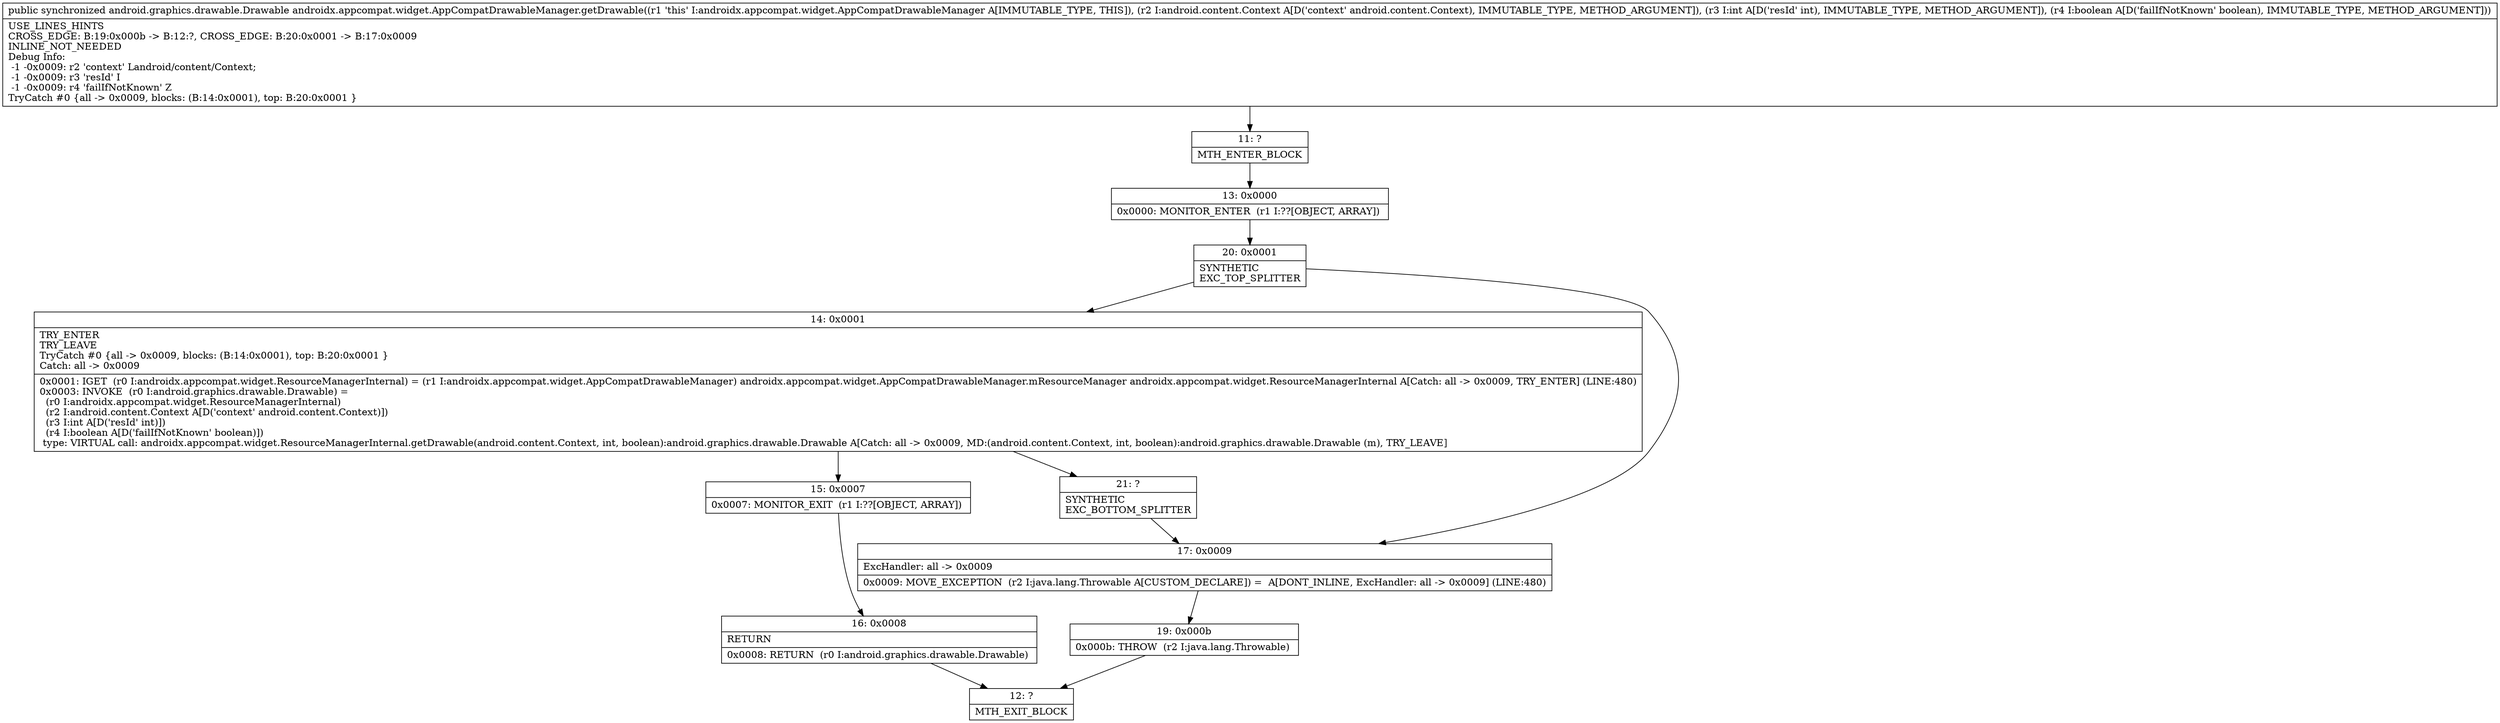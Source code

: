 digraph "CFG forandroidx.appcompat.widget.AppCompatDrawableManager.getDrawable(Landroid\/content\/Context;IZ)Landroid\/graphics\/drawable\/Drawable;" {
Node_11 [shape=record,label="{11\:\ ?|MTH_ENTER_BLOCK\l}"];
Node_13 [shape=record,label="{13\:\ 0x0000|0x0000: MONITOR_ENTER  (r1 I:??[OBJECT, ARRAY]) \l}"];
Node_20 [shape=record,label="{20\:\ 0x0001|SYNTHETIC\lEXC_TOP_SPLITTER\l}"];
Node_14 [shape=record,label="{14\:\ 0x0001|TRY_ENTER\lTRY_LEAVE\lTryCatch #0 \{all \-\> 0x0009, blocks: (B:14:0x0001), top: B:20:0x0001 \}\lCatch: all \-\> 0x0009\l|0x0001: IGET  (r0 I:androidx.appcompat.widget.ResourceManagerInternal) = (r1 I:androidx.appcompat.widget.AppCompatDrawableManager) androidx.appcompat.widget.AppCompatDrawableManager.mResourceManager androidx.appcompat.widget.ResourceManagerInternal A[Catch: all \-\> 0x0009, TRY_ENTER] (LINE:480)\l0x0003: INVOKE  (r0 I:android.graphics.drawable.Drawable) = \l  (r0 I:androidx.appcompat.widget.ResourceManagerInternal)\l  (r2 I:android.content.Context A[D('context' android.content.Context)])\l  (r3 I:int A[D('resId' int)])\l  (r4 I:boolean A[D('failIfNotKnown' boolean)])\l type: VIRTUAL call: androidx.appcompat.widget.ResourceManagerInternal.getDrawable(android.content.Context, int, boolean):android.graphics.drawable.Drawable A[Catch: all \-\> 0x0009, MD:(android.content.Context, int, boolean):android.graphics.drawable.Drawable (m), TRY_LEAVE]\l}"];
Node_15 [shape=record,label="{15\:\ 0x0007|0x0007: MONITOR_EXIT  (r1 I:??[OBJECT, ARRAY]) \l}"];
Node_16 [shape=record,label="{16\:\ 0x0008|RETURN\l|0x0008: RETURN  (r0 I:android.graphics.drawable.Drawable) \l}"];
Node_12 [shape=record,label="{12\:\ ?|MTH_EXIT_BLOCK\l}"];
Node_21 [shape=record,label="{21\:\ ?|SYNTHETIC\lEXC_BOTTOM_SPLITTER\l}"];
Node_17 [shape=record,label="{17\:\ 0x0009|ExcHandler: all \-\> 0x0009\l|0x0009: MOVE_EXCEPTION  (r2 I:java.lang.Throwable A[CUSTOM_DECLARE]) =  A[DONT_INLINE, ExcHandler: all \-\> 0x0009] (LINE:480)\l}"];
Node_19 [shape=record,label="{19\:\ 0x000b|0x000b: THROW  (r2 I:java.lang.Throwable) \l}"];
MethodNode[shape=record,label="{public synchronized android.graphics.drawable.Drawable androidx.appcompat.widget.AppCompatDrawableManager.getDrawable((r1 'this' I:androidx.appcompat.widget.AppCompatDrawableManager A[IMMUTABLE_TYPE, THIS]), (r2 I:android.content.Context A[D('context' android.content.Context), IMMUTABLE_TYPE, METHOD_ARGUMENT]), (r3 I:int A[D('resId' int), IMMUTABLE_TYPE, METHOD_ARGUMENT]), (r4 I:boolean A[D('failIfNotKnown' boolean), IMMUTABLE_TYPE, METHOD_ARGUMENT]))  | USE_LINES_HINTS\lCROSS_EDGE: B:19:0x000b \-\> B:12:?, CROSS_EDGE: B:20:0x0001 \-\> B:17:0x0009\lINLINE_NOT_NEEDED\lDebug Info:\l  \-1 \-0x0009: r2 'context' Landroid\/content\/Context;\l  \-1 \-0x0009: r3 'resId' I\l  \-1 \-0x0009: r4 'failIfNotKnown' Z\lTryCatch #0 \{all \-\> 0x0009, blocks: (B:14:0x0001), top: B:20:0x0001 \}\l}"];
MethodNode -> Node_11;Node_11 -> Node_13;
Node_13 -> Node_20;
Node_20 -> Node_14;
Node_20 -> Node_17;
Node_14 -> Node_15;
Node_14 -> Node_21;
Node_15 -> Node_16;
Node_16 -> Node_12;
Node_21 -> Node_17;
Node_17 -> Node_19;
Node_19 -> Node_12;
}

